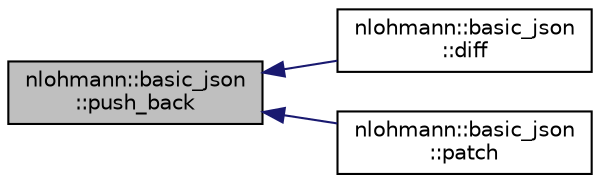 digraph "nlohmann::basic_json::push_back"
{
 // INTERACTIVE_SVG=YES
  edge [fontname="Helvetica",fontsize="10",labelfontname="Helvetica",labelfontsize="10"];
  node [fontname="Helvetica",fontsize="10",shape=record];
  rankdir="LR";
  Node454 [label="nlohmann::basic_json\l::push_back",height=0.2,width=0.4,color="black", fillcolor="grey75", style="filled", fontcolor="black"];
  Node454 -> Node455 [dir="back",color="midnightblue",fontsize="10",style="solid",fontname="Helvetica"];
  Node455 [label="nlohmann::basic_json\l::diff",height=0.2,width=0.4,color="black", fillcolor="white", style="filled",URL="$classnlohmann_1_1basic__json.html#a543bd5f7490de54c875b2c0912dc9a49",tooltip="creates a diff as a JSON patch "];
  Node454 -> Node456 [dir="back",color="midnightblue",fontsize="10",style="solid",fontname="Helvetica"];
  Node456 [label="nlohmann::basic_json\l::patch",height=0.2,width=0.4,color="black", fillcolor="white", style="filled",URL="$classnlohmann_1_1basic__json.html#a81e0c41a4a9dff4df2f6973f7f8b2a83",tooltip="applies a JSON patch "];
}
